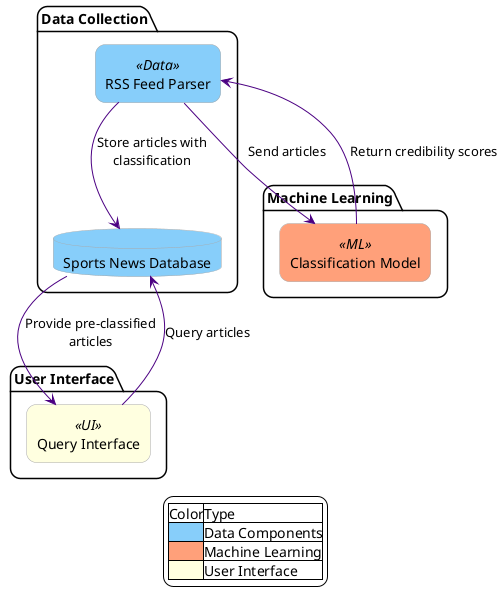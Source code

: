 @startuml Sports Misinformation Tool Components

skinparam componentStyle rectangle
skinparam backgroundColor white
skinparam roundcorner 20

' Color definitions
skinparam component {
    BackgroundColor<<Data>> LightSkyBlue
    BackgroundColor<<Analysis>> LightGreen
    BackgroundColor<<ML>> LightSalmon
    BackgroundColor<<UI>> LightYellow
    BorderColor DarkGray
    ArrowColor DarkSlateGray
}

skinparam database {
    BackgroundColor LightSkyBlue
    BorderColor DarkGray
}

package "Data Collection" {
  [RSS Feed Parser]<<Data>> as RSSParser
  database "Sports News Database" as DB
}

package "Machine Learning" {
  [Classification Model]<<ML>> as ClassificationModel
}

package "User Interface" {
  [Query Interface]<<UI>> as QueryInterface
}

' Component relationships
RSSParser -[#4B0082]-> ClassificationModel : Send articles
ClassificationModel -[#4B0082]-> RSSParser : Return credibility scores
RSSParser -[#4B0082]-> DB : Store articles with\nclassification
DB -[#4B0082]-> QueryInterface : Provide pre-classified\narticles
QueryInterface -[#4B0082]-> DB : Query articles

legend center
  |Color|Type|
  |<#LightSkyBlue>|Data Components|
  |<#LightSalmon>|Machine Learning|
  |<#LightYellow>|User Interface|
endlegend

@enduml